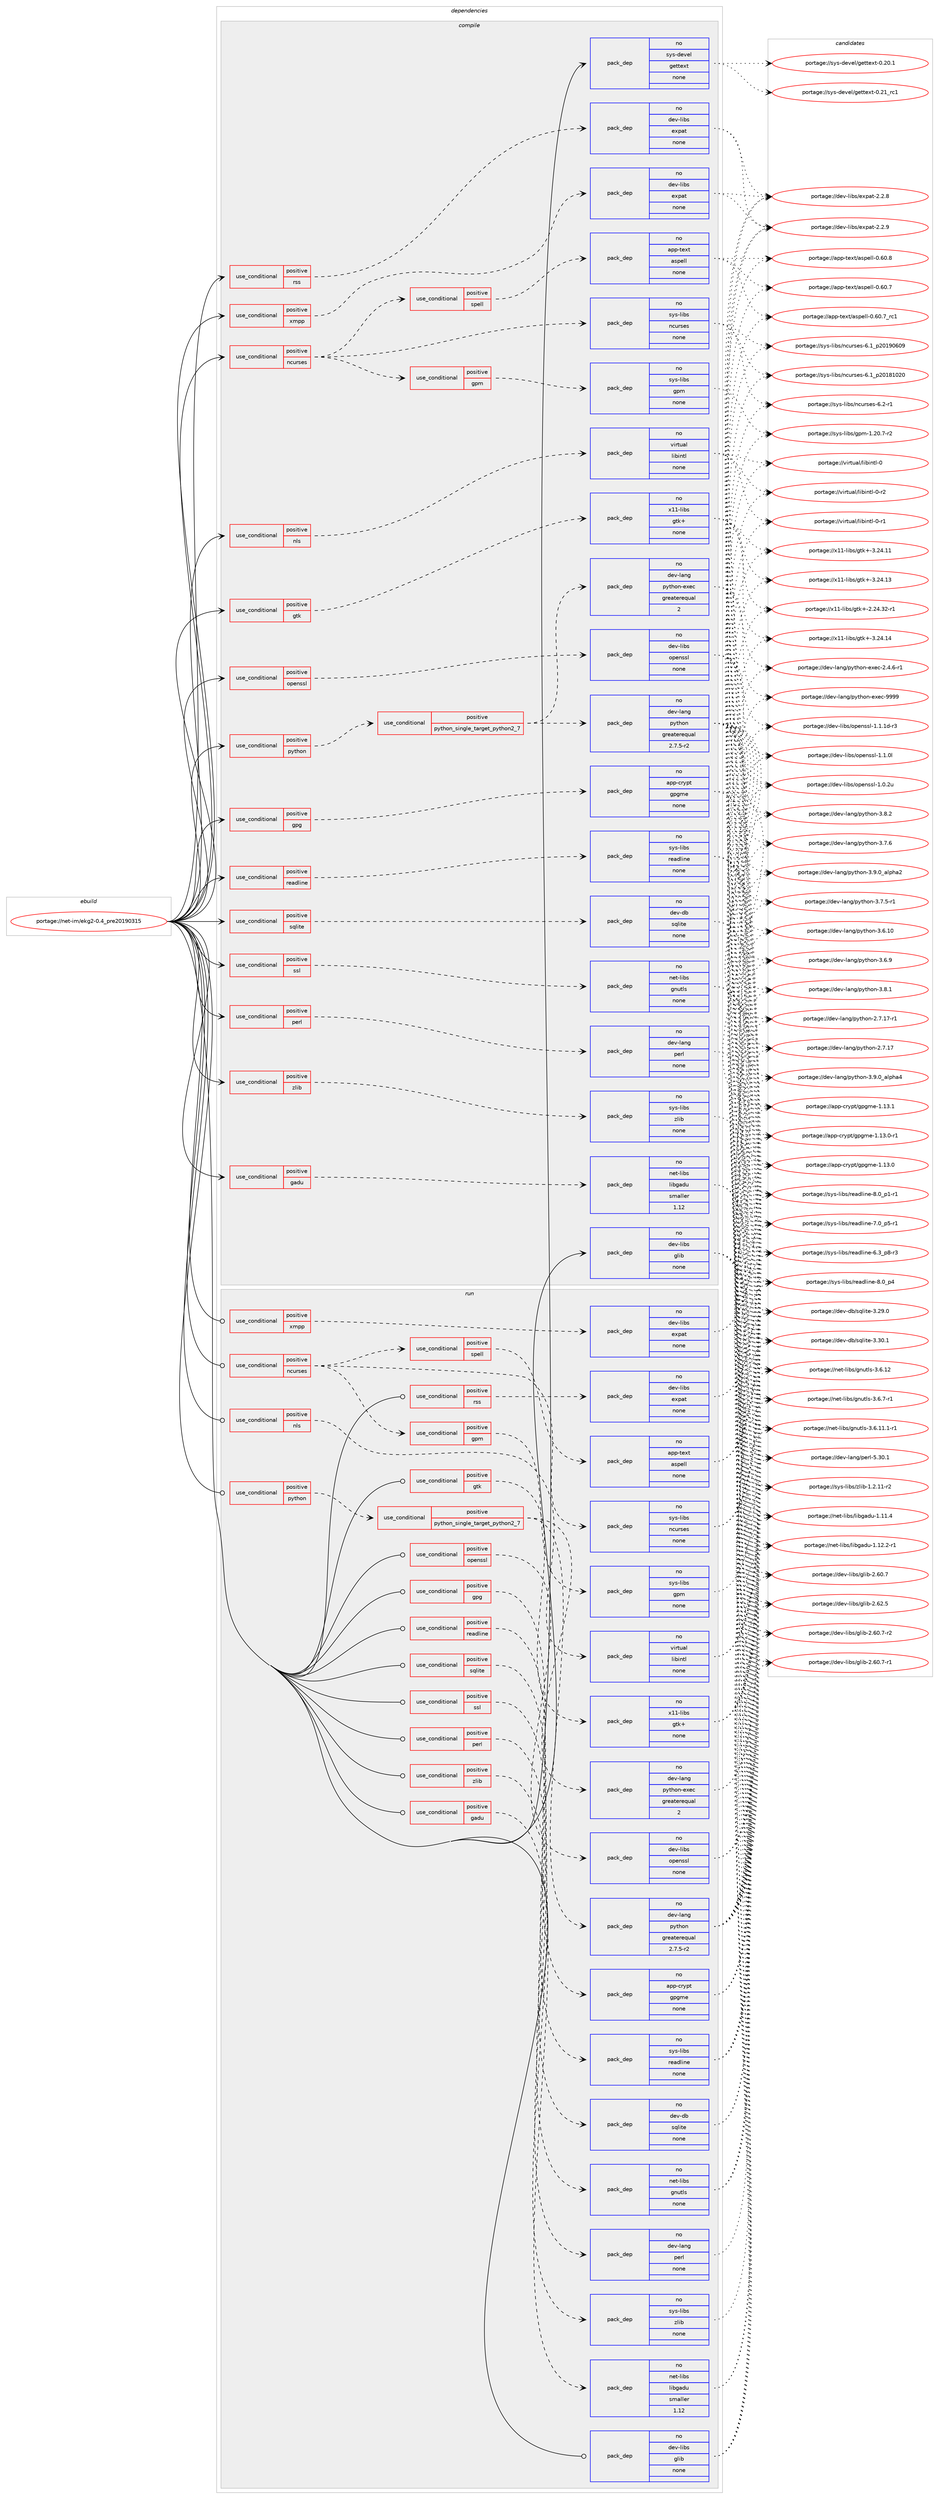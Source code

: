 digraph prolog {

# *************
# Graph options
# *************

newrank=true;
concentrate=true;
compound=true;
graph [rankdir=LR,fontname=Helvetica,fontsize=10,ranksep=1.5];#, ranksep=2.5, nodesep=0.2];
edge  [arrowhead=vee];
node  [fontname=Helvetica,fontsize=10];

# **********
# The ebuild
# **********

subgraph cluster_leftcol {
color=gray;
rank=same;
label=<<i>ebuild</i>>;
id [label="portage://net-im/ekg2-0.4_pre20190315", color=red, width=4, href="../net-im/ekg2-0.4_pre20190315.svg"];
}

# ****************
# The dependencies
# ****************

subgraph cluster_midcol {
color=gray;
label=<<i>dependencies</i>>;
subgraph cluster_compile {
fillcolor="#eeeeee";
style=filled;
label=<<i>compile</i>>;
subgraph cond18267 {
dependency85177 [label=<<TABLE BORDER="0" CELLBORDER="1" CELLSPACING="0" CELLPADDING="4"><TR><TD ROWSPAN="3" CELLPADDING="10">use_conditional</TD></TR><TR><TD>positive</TD></TR><TR><TD>gadu</TD></TR></TABLE>>, shape=none, color=red];
subgraph pack65307 {
dependency85178 [label=<<TABLE BORDER="0" CELLBORDER="1" CELLSPACING="0" CELLPADDING="4" WIDTH="220"><TR><TD ROWSPAN="6" CELLPADDING="30">pack_dep</TD></TR><TR><TD WIDTH="110">no</TD></TR><TR><TD>net-libs</TD></TR><TR><TD>libgadu</TD></TR><TR><TD>smaller</TD></TR><TR><TD>1.12</TD></TR></TABLE>>, shape=none, color=blue];
}
dependency85177:e -> dependency85178:w [weight=20,style="dashed",arrowhead="vee"];
}
id:e -> dependency85177:w [weight=20,style="solid",arrowhead="vee"];
subgraph cond18268 {
dependency85179 [label=<<TABLE BORDER="0" CELLBORDER="1" CELLSPACING="0" CELLPADDING="4"><TR><TD ROWSPAN="3" CELLPADDING="10">use_conditional</TD></TR><TR><TD>positive</TD></TR><TR><TD>gpg</TD></TR></TABLE>>, shape=none, color=red];
subgraph pack65308 {
dependency85180 [label=<<TABLE BORDER="0" CELLBORDER="1" CELLSPACING="0" CELLPADDING="4" WIDTH="220"><TR><TD ROWSPAN="6" CELLPADDING="30">pack_dep</TD></TR><TR><TD WIDTH="110">no</TD></TR><TR><TD>app-crypt</TD></TR><TR><TD>gpgme</TD></TR><TR><TD>none</TD></TR><TR><TD></TD></TR></TABLE>>, shape=none, color=blue];
}
dependency85179:e -> dependency85180:w [weight=20,style="dashed",arrowhead="vee"];
}
id:e -> dependency85179:w [weight=20,style="solid",arrowhead="vee"];
subgraph cond18269 {
dependency85181 [label=<<TABLE BORDER="0" CELLBORDER="1" CELLSPACING="0" CELLPADDING="4"><TR><TD ROWSPAN="3" CELLPADDING="10">use_conditional</TD></TR><TR><TD>positive</TD></TR><TR><TD>gtk</TD></TR></TABLE>>, shape=none, color=red];
subgraph pack65309 {
dependency85182 [label=<<TABLE BORDER="0" CELLBORDER="1" CELLSPACING="0" CELLPADDING="4" WIDTH="220"><TR><TD ROWSPAN="6" CELLPADDING="30">pack_dep</TD></TR><TR><TD WIDTH="110">no</TD></TR><TR><TD>x11-libs</TD></TR><TR><TD>gtk+</TD></TR><TR><TD>none</TD></TR><TR><TD></TD></TR></TABLE>>, shape=none, color=blue];
}
dependency85181:e -> dependency85182:w [weight=20,style="dashed",arrowhead="vee"];
}
id:e -> dependency85181:w [weight=20,style="solid",arrowhead="vee"];
subgraph cond18270 {
dependency85183 [label=<<TABLE BORDER="0" CELLBORDER="1" CELLSPACING="0" CELLPADDING="4"><TR><TD ROWSPAN="3" CELLPADDING="10">use_conditional</TD></TR><TR><TD>positive</TD></TR><TR><TD>ncurses</TD></TR></TABLE>>, shape=none, color=red];
subgraph pack65310 {
dependency85184 [label=<<TABLE BORDER="0" CELLBORDER="1" CELLSPACING="0" CELLPADDING="4" WIDTH="220"><TR><TD ROWSPAN="6" CELLPADDING="30">pack_dep</TD></TR><TR><TD WIDTH="110">no</TD></TR><TR><TD>sys-libs</TD></TR><TR><TD>ncurses</TD></TR><TR><TD>none</TD></TR><TR><TD></TD></TR></TABLE>>, shape=none, color=blue];
}
dependency85183:e -> dependency85184:w [weight=20,style="dashed",arrowhead="vee"];
subgraph cond18271 {
dependency85185 [label=<<TABLE BORDER="0" CELLBORDER="1" CELLSPACING="0" CELLPADDING="4"><TR><TD ROWSPAN="3" CELLPADDING="10">use_conditional</TD></TR><TR><TD>positive</TD></TR><TR><TD>gpm</TD></TR></TABLE>>, shape=none, color=red];
subgraph pack65311 {
dependency85186 [label=<<TABLE BORDER="0" CELLBORDER="1" CELLSPACING="0" CELLPADDING="4" WIDTH="220"><TR><TD ROWSPAN="6" CELLPADDING="30">pack_dep</TD></TR><TR><TD WIDTH="110">no</TD></TR><TR><TD>sys-libs</TD></TR><TR><TD>gpm</TD></TR><TR><TD>none</TD></TR><TR><TD></TD></TR></TABLE>>, shape=none, color=blue];
}
dependency85185:e -> dependency85186:w [weight=20,style="dashed",arrowhead="vee"];
}
dependency85183:e -> dependency85185:w [weight=20,style="dashed",arrowhead="vee"];
subgraph cond18272 {
dependency85187 [label=<<TABLE BORDER="0" CELLBORDER="1" CELLSPACING="0" CELLPADDING="4"><TR><TD ROWSPAN="3" CELLPADDING="10">use_conditional</TD></TR><TR><TD>positive</TD></TR><TR><TD>spell</TD></TR></TABLE>>, shape=none, color=red];
subgraph pack65312 {
dependency85188 [label=<<TABLE BORDER="0" CELLBORDER="1" CELLSPACING="0" CELLPADDING="4" WIDTH="220"><TR><TD ROWSPAN="6" CELLPADDING="30">pack_dep</TD></TR><TR><TD WIDTH="110">no</TD></TR><TR><TD>app-text</TD></TR><TR><TD>aspell</TD></TR><TR><TD>none</TD></TR><TR><TD></TD></TR></TABLE>>, shape=none, color=blue];
}
dependency85187:e -> dependency85188:w [weight=20,style="dashed",arrowhead="vee"];
}
dependency85183:e -> dependency85187:w [weight=20,style="dashed",arrowhead="vee"];
}
id:e -> dependency85183:w [weight=20,style="solid",arrowhead="vee"];
subgraph cond18273 {
dependency85189 [label=<<TABLE BORDER="0" CELLBORDER="1" CELLSPACING="0" CELLPADDING="4"><TR><TD ROWSPAN="3" CELLPADDING="10">use_conditional</TD></TR><TR><TD>positive</TD></TR><TR><TD>nls</TD></TR></TABLE>>, shape=none, color=red];
subgraph pack65313 {
dependency85190 [label=<<TABLE BORDER="0" CELLBORDER="1" CELLSPACING="0" CELLPADDING="4" WIDTH="220"><TR><TD ROWSPAN="6" CELLPADDING="30">pack_dep</TD></TR><TR><TD WIDTH="110">no</TD></TR><TR><TD>virtual</TD></TR><TR><TD>libintl</TD></TR><TR><TD>none</TD></TR><TR><TD></TD></TR></TABLE>>, shape=none, color=blue];
}
dependency85189:e -> dependency85190:w [weight=20,style="dashed",arrowhead="vee"];
}
id:e -> dependency85189:w [weight=20,style="solid",arrowhead="vee"];
subgraph cond18274 {
dependency85191 [label=<<TABLE BORDER="0" CELLBORDER="1" CELLSPACING="0" CELLPADDING="4"><TR><TD ROWSPAN="3" CELLPADDING="10">use_conditional</TD></TR><TR><TD>positive</TD></TR><TR><TD>openssl</TD></TR></TABLE>>, shape=none, color=red];
subgraph pack65314 {
dependency85192 [label=<<TABLE BORDER="0" CELLBORDER="1" CELLSPACING="0" CELLPADDING="4" WIDTH="220"><TR><TD ROWSPAN="6" CELLPADDING="30">pack_dep</TD></TR><TR><TD WIDTH="110">no</TD></TR><TR><TD>dev-libs</TD></TR><TR><TD>openssl</TD></TR><TR><TD>none</TD></TR><TR><TD></TD></TR></TABLE>>, shape=none, color=blue];
}
dependency85191:e -> dependency85192:w [weight=20,style="dashed",arrowhead="vee"];
}
id:e -> dependency85191:w [weight=20,style="solid",arrowhead="vee"];
subgraph cond18275 {
dependency85193 [label=<<TABLE BORDER="0" CELLBORDER="1" CELLSPACING="0" CELLPADDING="4"><TR><TD ROWSPAN="3" CELLPADDING="10">use_conditional</TD></TR><TR><TD>positive</TD></TR><TR><TD>perl</TD></TR></TABLE>>, shape=none, color=red];
subgraph pack65315 {
dependency85194 [label=<<TABLE BORDER="0" CELLBORDER="1" CELLSPACING="0" CELLPADDING="4" WIDTH="220"><TR><TD ROWSPAN="6" CELLPADDING="30">pack_dep</TD></TR><TR><TD WIDTH="110">no</TD></TR><TR><TD>dev-lang</TD></TR><TR><TD>perl</TD></TR><TR><TD>none</TD></TR><TR><TD></TD></TR></TABLE>>, shape=none, color=blue];
}
dependency85193:e -> dependency85194:w [weight=20,style="dashed",arrowhead="vee"];
}
id:e -> dependency85193:w [weight=20,style="solid",arrowhead="vee"];
subgraph cond18276 {
dependency85195 [label=<<TABLE BORDER="0" CELLBORDER="1" CELLSPACING="0" CELLPADDING="4"><TR><TD ROWSPAN="3" CELLPADDING="10">use_conditional</TD></TR><TR><TD>positive</TD></TR><TR><TD>python</TD></TR></TABLE>>, shape=none, color=red];
subgraph cond18277 {
dependency85196 [label=<<TABLE BORDER="0" CELLBORDER="1" CELLSPACING="0" CELLPADDING="4"><TR><TD ROWSPAN="3" CELLPADDING="10">use_conditional</TD></TR><TR><TD>positive</TD></TR><TR><TD>python_single_target_python2_7</TD></TR></TABLE>>, shape=none, color=red];
subgraph pack65316 {
dependency85197 [label=<<TABLE BORDER="0" CELLBORDER="1" CELLSPACING="0" CELLPADDING="4" WIDTH="220"><TR><TD ROWSPAN="6" CELLPADDING="30">pack_dep</TD></TR><TR><TD WIDTH="110">no</TD></TR><TR><TD>dev-lang</TD></TR><TR><TD>python</TD></TR><TR><TD>greaterequal</TD></TR><TR><TD>2.7.5-r2</TD></TR></TABLE>>, shape=none, color=blue];
}
dependency85196:e -> dependency85197:w [weight=20,style="dashed",arrowhead="vee"];
subgraph pack65317 {
dependency85198 [label=<<TABLE BORDER="0" CELLBORDER="1" CELLSPACING="0" CELLPADDING="4" WIDTH="220"><TR><TD ROWSPAN="6" CELLPADDING="30">pack_dep</TD></TR><TR><TD WIDTH="110">no</TD></TR><TR><TD>dev-lang</TD></TR><TR><TD>python-exec</TD></TR><TR><TD>greaterequal</TD></TR><TR><TD>2</TD></TR></TABLE>>, shape=none, color=blue];
}
dependency85196:e -> dependency85198:w [weight=20,style="dashed",arrowhead="vee"];
}
dependency85195:e -> dependency85196:w [weight=20,style="dashed",arrowhead="vee"];
}
id:e -> dependency85195:w [weight=20,style="solid",arrowhead="vee"];
subgraph cond18278 {
dependency85199 [label=<<TABLE BORDER="0" CELLBORDER="1" CELLSPACING="0" CELLPADDING="4"><TR><TD ROWSPAN="3" CELLPADDING="10">use_conditional</TD></TR><TR><TD>positive</TD></TR><TR><TD>readline</TD></TR></TABLE>>, shape=none, color=red];
subgraph pack65318 {
dependency85200 [label=<<TABLE BORDER="0" CELLBORDER="1" CELLSPACING="0" CELLPADDING="4" WIDTH="220"><TR><TD ROWSPAN="6" CELLPADDING="30">pack_dep</TD></TR><TR><TD WIDTH="110">no</TD></TR><TR><TD>sys-libs</TD></TR><TR><TD>readline</TD></TR><TR><TD>none</TD></TR><TR><TD></TD></TR></TABLE>>, shape=none, color=blue];
}
dependency85199:e -> dependency85200:w [weight=20,style="dashed",arrowhead="vee"];
}
id:e -> dependency85199:w [weight=20,style="solid",arrowhead="vee"];
subgraph cond18279 {
dependency85201 [label=<<TABLE BORDER="0" CELLBORDER="1" CELLSPACING="0" CELLPADDING="4"><TR><TD ROWSPAN="3" CELLPADDING="10">use_conditional</TD></TR><TR><TD>positive</TD></TR><TR><TD>rss</TD></TR></TABLE>>, shape=none, color=red];
subgraph pack65319 {
dependency85202 [label=<<TABLE BORDER="0" CELLBORDER="1" CELLSPACING="0" CELLPADDING="4" WIDTH="220"><TR><TD ROWSPAN="6" CELLPADDING="30">pack_dep</TD></TR><TR><TD WIDTH="110">no</TD></TR><TR><TD>dev-libs</TD></TR><TR><TD>expat</TD></TR><TR><TD>none</TD></TR><TR><TD></TD></TR></TABLE>>, shape=none, color=blue];
}
dependency85201:e -> dependency85202:w [weight=20,style="dashed",arrowhead="vee"];
}
id:e -> dependency85201:w [weight=20,style="solid",arrowhead="vee"];
subgraph cond18280 {
dependency85203 [label=<<TABLE BORDER="0" CELLBORDER="1" CELLSPACING="0" CELLPADDING="4"><TR><TD ROWSPAN="3" CELLPADDING="10">use_conditional</TD></TR><TR><TD>positive</TD></TR><TR><TD>sqlite</TD></TR></TABLE>>, shape=none, color=red];
subgraph pack65320 {
dependency85204 [label=<<TABLE BORDER="0" CELLBORDER="1" CELLSPACING="0" CELLPADDING="4" WIDTH="220"><TR><TD ROWSPAN="6" CELLPADDING="30">pack_dep</TD></TR><TR><TD WIDTH="110">no</TD></TR><TR><TD>dev-db</TD></TR><TR><TD>sqlite</TD></TR><TR><TD>none</TD></TR><TR><TD></TD></TR></TABLE>>, shape=none, color=blue];
}
dependency85203:e -> dependency85204:w [weight=20,style="dashed",arrowhead="vee"];
}
id:e -> dependency85203:w [weight=20,style="solid",arrowhead="vee"];
subgraph cond18281 {
dependency85205 [label=<<TABLE BORDER="0" CELLBORDER="1" CELLSPACING="0" CELLPADDING="4"><TR><TD ROWSPAN="3" CELLPADDING="10">use_conditional</TD></TR><TR><TD>positive</TD></TR><TR><TD>ssl</TD></TR></TABLE>>, shape=none, color=red];
subgraph pack65321 {
dependency85206 [label=<<TABLE BORDER="0" CELLBORDER="1" CELLSPACING="0" CELLPADDING="4" WIDTH="220"><TR><TD ROWSPAN="6" CELLPADDING="30">pack_dep</TD></TR><TR><TD WIDTH="110">no</TD></TR><TR><TD>net-libs</TD></TR><TR><TD>gnutls</TD></TR><TR><TD>none</TD></TR><TR><TD></TD></TR></TABLE>>, shape=none, color=blue];
}
dependency85205:e -> dependency85206:w [weight=20,style="dashed",arrowhead="vee"];
}
id:e -> dependency85205:w [weight=20,style="solid",arrowhead="vee"];
subgraph cond18282 {
dependency85207 [label=<<TABLE BORDER="0" CELLBORDER="1" CELLSPACING="0" CELLPADDING="4"><TR><TD ROWSPAN="3" CELLPADDING="10">use_conditional</TD></TR><TR><TD>positive</TD></TR><TR><TD>xmpp</TD></TR></TABLE>>, shape=none, color=red];
subgraph pack65322 {
dependency85208 [label=<<TABLE BORDER="0" CELLBORDER="1" CELLSPACING="0" CELLPADDING="4" WIDTH="220"><TR><TD ROWSPAN="6" CELLPADDING="30">pack_dep</TD></TR><TR><TD WIDTH="110">no</TD></TR><TR><TD>dev-libs</TD></TR><TR><TD>expat</TD></TR><TR><TD>none</TD></TR><TR><TD></TD></TR></TABLE>>, shape=none, color=blue];
}
dependency85207:e -> dependency85208:w [weight=20,style="dashed",arrowhead="vee"];
}
id:e -> dependency85207:w [weight=20,style="solid",arrowhead="vee"];
subgraph cond18283 {
dependency85209 [label=<<TABLE BORDER="0" CELLBORDER="1" CELLSPACING="0" CELLPADDING="4"><TR><TD ROWSPAN="3" CELLPADDING="10">use_conditional</TD></TR><TR><TD>positive</TD></TR><TR><TD>zlib</TD></TR></TABLE>>, shape=none, color=red];
subgraph pack65323 {
dependency85210 [label=<<TABLE BORDER="0" CELLBORDER="1" CELLSPACING="0" CELLPADDING="4" WIDTH="220"><TR><TD ROWSPAN="6" CELLPADDING="30">pack_dep</TD></TR><TR><TD WIDTH="110">no</TD></TR><TR><TD>sys-libs</TD></TR><TR><TD>zlib</TD></TR><TR><TD>none</TD></TR><TR><TD></TD></TR></TABLE>>, shape=none, color=blue];
}
dependency85209:e -> dependency85210:w [weight=20,style="dashed",arrowhead="vee"];
}
id:e -> dependency85209:w [weight=20,style="solid",arrowhead="vee"];
subgraph pack65324 {
dependency85211 [label=<<TABLE BORDER="0" CELLBORDER="1" CELLSPACING="0" CELLPADDING="4" WIDTH="220"><TR><TD ROWSPAN="6" CELLPADDING="30">pack_dep</TD></TR><TR><TD WIDTH="110">no</TD></TR><TR><TD>dev-libs</TD></TR><TR><TD>glib</TD></TR><TR><TD>none</TD></TR><TR><TD></TD></TR></TABLE>>, shape=none, color=blue];
}
id:e -> dependency85211:w [weight=20,style="solid",arrowhead="vee"];
subgraph pack65325 {
dependency85212 [label=<<TABLE BORDER="0" CELLBORDER="1" CELLSPACING="0" CELLPADDING="4" WIDTH="220"><TR><TD ROWSPAN="6" CELLPADDING="30">pack_dep</TD></TR><TR><TD WIDTH="110">no</TD></TR><TR><TD>sys-devel</TD></TR><TR><TD>gettext</TD></TR><TR><TD>none</TD></TR><TR><TD></TD></TR></TABLE>>, shape=none, color=blue];
}
id:e -> dependency85212:w [weight=20,style="solid",arrowhead="vee"];
}
subgraph cluster_compileandrun {
fillcolor="#eeeeee";
style=filled;
label=<<i>compile and run</i>>;
}
subgraph cluster_run {
fillcolor="#eeeeee";
style=filled;
label=<<i>run</i>>;
subgraph cond18284 {
dependency85213 [label=<<TABLE BORDER="0" CELLBORDER="1" CELLSPACING="0" CELLPADDING="4"><TR><TD ROWSPAN="3" CELLPADDING="10">use_conditional</TD></TR><TR><TD>positive</TD></TR><TR><TD>gadu</TD></TR></TABLE>>, shape=none, color=red];
subgraph pack65326 {
dependency85214 [label=<<TABLE BORDER="0" CELLBORDER="1" CELLSPACING="0" CELLPADDING="4" WIDTH="220"><TR><TD ROWSPAN="6" CELLPADDING="30">pack_dep</TD></TR><TR><TD WIDTH="110">no</TD></TR><TR><TD>net-libs</TD></TR><TR><TD>libgadu</TD></TR><TR><TD>smaller</TD></TR><TR><TD>1.12</TD></TR></TABLE>>, shape=none, color=blue];
}
dependency85213:e -> dependency85214:w [weight=20,style="dashed",arrowhead="vee"];
}
id:e -> dependency85213:w [weight=20,style="solid",arrowhead="odot"];
subgraph cond18285 {
dependency85215 [label=<<TABLE BORDER="0" CELLBORDER="1" CELLSPACING="0" CELLPADDING="4"><TR><TD ROWSPAN="3" CELLPADDING="10">use_conditional</TD></TR><TR><TD>positive</TD></TR><TR><TD>gpg</TD></TR></TABLE>>, shape=none, color=red];
subgraph pack65327 {
dependency85216 [label=<<TABLE BORDER="0" CELLBORDER="1" CELLSPACING="0" CELLPADDING="4" WIDTH="220"><TR><TD ROWSPAN="6" CELLPADDING="30">pack_dep</TD></TR><TR><TD WIDTH="110">no</TD></TR><TR><TD>app-crypt</TD></TR><TR><TD>gpgme</TD></TR><TR><TD>none</TD></TR><TR><TD></TD></TR></TABLE>>, shape=none, color=blue];
}
dependency85215:e -> dependency85216:w [weight=20,style="dashed",arrowhead="vee"];
}
id:e -> dependency85215:w [weight=20,style="solid",arrowhead="odot"];
subgraph cond18286 {
dependency85217 [label=<<TABLE BORDER="0" CELLBORDER="1" CELLSPACING="0" CELLPADDING="4"><TR><TD ROWSPAN="3" CELLPADDING="10">use_conditional</TD></TR><TR><TD>positive</TD></TR><TR><TD>gtk</TD></TR></TABLE>>, shape=none, color=red];
subgraph pack65328 {
dependency85218 [label=<<TABLE BORDER="0" CELLBORDER="1" CELLSPACING="0" CELLPADDING="4" WIDTH="220"><TR><TD ROWSPAN="6" CELLPADDING="30">pack_dep</TD></TR><TR><TD WIDTH="110">no</TD></TR><TR><TD>x11-libs</TD></TR><TR><TD>gtk+</TD></TR><TR><TD>none</TD></TR><TR><TD></TD></TR></TABLE>>, shape=none, color=blue];
}
dependency85217:e -> dependency85218:w [weight=20,style="dashed",arrowhead="vee"];
}
id:e -> dependency85217:w [weight=20,style="solid",arrowhead="odot"];
subgraph cond18287 {
dependency85219 [label=<<TABLE BORDER="0" CELLBORDER="1" CELLSPACING="0" CELLPADDING="4"><TR><TD ROWSPAN="3" CELLPADDING="10">use_conditional</TD></TR><TR><TD>positive</TD></TR><TR><TD>ncurses</TD></TR></TABLE>>, shape=none, color=red];
subgraph pack65329 {
dependency85220 [label=<<TABLE BORDER="0" CELLBORDER="1" CELLSPACING="0" CELLPADDING="4" WIDTH="220"><TR><TD ROWSPAN="6" CELLPADDING="30">pack_dep</TD></TR><TR><TD WIDTH="110">no</TD></TR><TR><TD>sys-libs</TD></TR><TR><TD>ncurses</TD></TR><TR><TD>none</TD></TR><TR><TD></TD></TR></TABLE>>, shape=none, color=blue];
}
dependency85219:e -> dependency85220:w [weight=20,style="dashed",arrowhead="vee"];
subgraph cond18288 {
dependency85221 [label=<<TABLE BORDER="0" CELLBORDER="1" CELLSPACING="0" CELLPADDING="4"><TR><TD ROWSPAN="3" CELLPADDING="10">use_conditional</TD></TR><TR><TD>positive</TD></TR><TR><TD>gpm</TD></TR></TABLE>>, shape=none, color=red];
subgraph pack65330 {
dependency85222 [label=<<TABLE BORDER="0" CELLBORDER="1" CELLSPACING="0" CELLPADDING="4" WIDTH="220"><TR><TD ROWSPAN="6" CELLPADDING="30">pack_dep</TD></TR><TR><TD WIDTH="110">no</TD></TR><TR><TD>sys-libs</TD></TR><TR><TD>gpm</TD></TR><TR><TD>none</TD></TR><TR><TD></TD></TR></TABLE>>, shape=none, color=blue];
}
dependency85221:e -> dependency85222:w [weight=20,style="dashed",arrowhead="vee"];
}
dependency85219:e -> dependency85221:w [weight=20,style="dashed",arrowhead="vee"];
subgraph cond18289 {
dependency85223 [label=<<TABLE BORDER="0" CELLBORDER="1" CELLSPACING="0" CELLPADDING="4"><TR><TD ROWSPAN="3" CELLPADDING="10">use_conditional</TD></TR><TR><TD>positive</TD></TR><TR><TD>spell</TD></TR></TABLE>>, shape=none, color=red];
subgraph pack65331 {
dependency85224 [label=<<TABLE BORDER="0" CELLBORDER="1" CELLSPACING="0" CELLPADDING="4" WIDTH="220"><TR><TD ROWSPAN="6" CELLPADDING="30">pack_dep</TD></TR><TR><TD WIDTH="110">no</TD></TR><TR><TD>app-text</TD></TR><TR><TD>aspell</TD></TR><TR><TD>none</TD></TR><TR><TD></TD></TR></TABLE>>, shape=none, color=blue];
}
dependency85223:e -> dependency85224:w [weight=20,style="dashed",arrowhead="vee"];
}
dependency85219:e -> dependency85223:w [weight=20,style="dashed",arrowhead="vee"];
}
id:e -> dependency85219:w [weight=20,style="solid",arrowhead="odot"];
subgraph cond18290 {
dependency85225 [label=<<TABLE BORDER="0" CELLBORDER="1" CELLSPACING="0" CELLPADDING="4"><TR><TD ROWSPAN="3" CELLPADDING="10">use_conditional</TD></TR><TR><TD>positive</TD></TR><TR><TD>nls</TD></TR></TABLE>>, shape=none, color=red];
subgraph pack65332 {
dependency85226 [label=<<TABLE BORDER="0" CELLBORDER="1" CELLSPACING="0" CELLPADDING="4" WIDTH="220"><TR><TD ROWSPAN="6" CELLPADDING="30">pack_dep</TD></TR><TR><TD WIDTH="110">no</TD></TR><TR><TD>virtual</TD></TR><TR><TD>libintl</TD></TR><TR><TD>none</TD></TR><TR><TD></TD></TR></TABLE>>, shape=none, color=blue];
}
dependency85225:e -> dependency85226:w [weight=20,style="dashed",arrowhead="vee"];
}
id:e -> dependency85225:w [weight=20,style="solid",arrowhead="odot"];
subgraph cond18291 {
dependency85227 [label=<<TABLE BORDER="0" CELLBORDER="1" CELLSPACING="0" CELLPADDING="4"><TR><TD ROWSPAN="3" CELLPADDING="10">use_conditional</TD></TR><TR><TD>positive</TD></TR><TR><TD>openssl</TD></TR></TABLE>>, shape=none, color=red];
subgraph pack65333 {
dependency85228 [label=<<TABLE BORDER="0" CELLBORDER="1" CELLSPACING="0" CELLPADDING="4" WIDTH="220"><TR><TD ROWSPAN="6" CELLPADDING="30">pack_dep</TD></TR><TR><TD WIDTH="110">no</TD></TR><TR><TD>dev-libs</TD></TR><TR><TD>openssl</TD></TR><TR><TD>none</TD></TR><TR><TD></TD></TR></TABLE>>, shape=none, color=blue];
}
dependency85227:e -> dependency85228:w [weight=20,style="dashed",arrowhead="vee"];
}
id:e -> dependency85227:w [weight=20,style="solid",arrowhead="odot"];
subgraph cond18292 {
dependency85229 [label=<<TABLE BORDER="0" CELLBORDER="1" CELLSPACING="0" CELLPADDING="4"><TR><TD ROWSPAN="3" CELLPADDING="10">use_conditional</TD></TR><TR><TD>positive</TD></TR><TR><TD>perl</TD></TR></TABLE>>, shape=none, color=red];
subgraph pack65334 {
dependency85230 [label=<<TABLE BORDER="0" CELLBORDER="1" CELLSPACING="0" CELLPADDING="4" WIDTH="220"><TR><TD ROWSPAN="6" CELLPADDING="30">pack_dep</TD></TR><TR><TD WIDTH="110">no</TD></TR><TR><TD>dev-lang</TD></TR><TR><TD>perl</TD></TR><TR><TD>none</TD></TR><TR><TD></TD></TR></TABLE>>, shape=none, color=blue];
}
dependency85229:e -> dependency85230:w [weight=20,style="dashed",arrowhead="vee"];
}
id:e -> dependency85229:w [weight=20,style="solid",arrowhead="odot"];
subgraph cond18293 {
dependency85231 [label=<<TABLE BORDER="0" CELLBORDER="1" CELLSPACING="0" CELLPADDING="4"><TR><TD ROWSPAN="3" CELLPADDING="10">use_conditional</TD></TR><TR><TD>positive</TD></TR><TR><TD>python</TD></TR></TABLE>>, shape=none, color=red];
subgraph cond18294 {
dependency85232 [label=<<TABLE BORDER="0" CELLBORDER="1" CELLSPACING="0" CELLPADDING="4"><TR><TD ROWSPAN="3" CELLPADDING="10">use_conditional</TD></TR><TR><TD>positive</TD></TR><TR><TD>python_single_target_python2_7</TD></TR></TABLE>>, shape=none, color=red];
subgraph pack65335 {
dependency85233 [label=<<TABLE BORDER="0" CELLBORDER="1" CELLSPACING="0" CELLPADDING="4" WIDTH="220"><TR><TD ROWSPAN="6" CELLPADDING="30">pack_dep</TD></TR><TR><TD WIDTH="110">no</TD></TR><TR><TD>dev-lang</TD></TR><TR><TD>python</TD></TR><TR><TD>greaterequal</TD></TR><TR><TD>2.7.5-r2</TD></TR></TABLE>>, shape=none, color=blue];
}
dependency85232:e -> dependency85233:w [weight=20,style="dashed",arrowhead="vee"];
subgraph pack65336 {
dependency85234 [label=<<TABLE BORDER="0" CELLBORDER="1" CELLSPACING="0" CELLPADDING="4" WIDTH="220"><TR><TD ROWSPAN="6" CELLPADDING="30">pack_dep</TD></TR><TR><TD WIDTH="110">no</TD></TR><TR><TD>dev-lang</TD></TR><TR><TD>python-exec</TD></TR><TR><TD>greaterequal</TD></TR><TR><TD>2</TD></TR></TABLE>>, shape=none, color=blue];
}
dependency85232:e -> dependency85234:w [weight=20,style="dashed",arrowhead="vee"];
}
dependency85231:e -> dependency85232:w [weight=20,style="dashed",arrowhead="vee"];
}
id:e -> dependency85231:w [weight=20,style="solid",arrowhead="odot"];
subgraph cond18295 {
dependency85235 [label=<<TABLE BORDER="0" CELLBORDER="1" CELLSPACING="0" CELLPADDING="4"><TR><TD ROWSPAN="3" CELLPADDING="10">use_conditional</TD></TR><TR><TD>positive</TD></TR><TR><TD>readline</TD></TR></TABLE>>, shape=none, color=red];
subgraph pack65337 {
dependency85236 [label=<<TABLE BORDER="0" CELLBORDER="1" CELLSPACING="0" CELLPADDING="4" WIDTH="220"><TR><TD ROWSPAN="6" CELLPADDING="30">pack_dep</TD></TR><TR><TD WIDTH="110">no</TD></TR><TR><TD>sys-libs</TD></TR><TR><TD>readline</TD></TR><TR><TD>none</TD></TR><TR><TD></TD></TR></TABLE>>, shape=none, color=blue];
}
dependency85235:e -> dependency85236:w [weight=20,style="dashed",arrowhead="vee"];
}
id:e -> dependency85235:w [weight=20,style="solid",arrowhead="odot"];
subgraph cond18296 {
dependency85237 [label=<<TABLE BORDER="0" CELLBORDER="1" CELLSPACING="0" CELLPADDING="4"><TR><TD ROWSPAN="3" CELLPADDING="10">use_conditional</TD></TR><TR><TD>positive</TD></TR><TR><TD>rss</TD></TR></TABLE>>, shape=none, color=red];
subgraph pack65338 {
dependency85238 [label=<<TABLE BORDER="0" CELLBORDER="1" CELLSPACING="0" CELLPADDING="4" WIDTH="220"><TR><TD ROWSPAN="6" CELLPADDING="30">pack_dep</TD></TR><TR><TD WIDTH="110">no</TD></TR><TR><TD>dev-libs</TD></TR><TR><TD>expat</TD></TR><TR><TD>none</TD></TR><TR><TD></TD></TR></TABLE>>, shape=none, color=blue];
}
dependency85237:e -> dependency85238:w [weight=20,style="dashed",arrowhead="vee"];
}
id:e -> dependency85237:w [weight=20,style="solid",arrowhead="odot"];
subgraph cond18297 {
dependency85239 [label=<<TABLE BORDER="0" CELLBORDER="1" CELLSPACING="0" CELLPADDING="4"><TR><TD ROWSPAN="3" CELLPADDING="10">use_conditional</TD></TR><TR><TD>positive</TD></TR><TR><TD>sqlite</TD></TR></TABLE>>, shape=none, color=red];
subgraph pack65339 {
dependency85240 [label=<<TABLE BORDER="0" CELLBORDER="1" CELLSPACING="0" CELLPADDING="4" WIDTH="220"><TR><TD ROWSPAN="6" CELLPADDING="30">pack_dep</TD></TR><TR><TD WIDTH="110">no</TD></TR><TR><TD>dev-db</TD></TR><TR><TD>sqlite</TD></TR><TR><TD>none</TD></TR><TR><TD></TD></TR></TABLE>>, shape=none, color=blue];
}
dependency85239:e -> dependency85240:w [weight=20,style="dashed",arrowhead="vee"];
}
id:e -> dependency85239:w [weight=20,style="solid",arrowhead="odot"];
subgraph cond18298 {
dependency85241 [label=<<TABLE BORDER="0" CELLBORDER="1" CELLSPACING="0" CELLPADDING="4"><TR><TD ROWSPAN="3" CELLPADDING="10">use_conditional</TD></TR><TR><TD>positive</TD></TR><TR><TD>ssl</TD></TR></TABLE>>, shape=none, color=red];
subgraph pack65340 {
dependency85242 [label=<<TABLE BORDER="0" CELLBORDER="1" CELLSPACING="0" CELLPADDING="4" WIDTH="220"><TR><TD ROWSPAN="6" CELLPADDING="30">pack_dep</TD></TR><TR><TD WIDTH="110">no</TD></TR><TR><TD>net-libs</TD></TR><TR><TD>gnutls</TD></TR><TR><TD>none</TD></TR><TR><TD></TD></TR></TABLE>>, shape=none, color=blue];
}
dependency85241:e -> dependency85242:w [weight=20,style="dashed",arrowhead="vee"];
}
id:e -> dependency85241:w [weight=20,style="solid",arrowhead="odot"];
subgraph cond18299 {
dependency85243 [label=<<TABLE BORDER="0" CELLBORDER="1" CELLSPACING="0" CELLPADDING="4"><TR><TD ROWSPAN="3" CELLPADDING="10">use_conditional</TD></TR><TR><TD>positive</TD></TR><TR><TD>xmpp</TD></TR></TABLE>>, shape=none, color=red];
subgraph pack65341 {
dependency85244 [label=<<TABLE BORDER="0" CELLBORDER="1" CELLSPACING="0" CELLPADDING="4" WIDTH="220"><TR><TD ROWSPAN="6" CELLPADDING="30">pack_dep</TD></TR><TR><TD WIDTH="110">no</TD></TR><TR><TD>dev-libs</TD></TR><TR><TD>expat</TD></TR><TR><TD>none</TD></TR><TR><TD></TD></TR></TABLE>>, shape=none, color=blue];
}
dependency85243:e -> dependency85244:w [weight=20,style="dashed",arrowhead="vee"];
}
id:e -> dependency85243:w [weight=20,style="solid",arrowhead="odot"];
subgraph cond18300 {
dependency85245 [label=<<TABLE BORDER="0" CELLBORDER="1" CELLSPACING="0" CELLPADDING="4"><TR><TD ROWSPAN="3" CELLPADDING="10">use_conditional</TD></TR><TR><TD>positive</TD></TR><TR><TD>zlib</TD></TR></TABLE>>, shape=none, color=red];
subgraph pack65342 {
dependency85246 [label=<<TABLE BORDER="0" CELLBORDER="1" CELLSPACING="0" CELLPADDING="4" WIDTH="220"><TR><TD ROWSPAN="6" CELLPADDING="30">pack_dep</TD></TR><TR><TD WIDTH="110">no</TD></TR><TR><TD>sys-libs</TD></TR><TR><TD>zlib</TD></TR><TR><TD>none</TD></TR><TR><TD></TD></TR></TABLE>>, shape=none, color=blue];
}
dependency85245:e -> dependency85246:w [weight=20,style="dashed",arrowhead="vee"];
}
id:e -> dependency85245:w [weight=20,style="solid",arrowhead="odot"];
subgraph pack65343 {
dependency85247 [label=<<TABLE BORDER="0" CELLBORDER="1" CELLSPACING="0" CELLPADDING="4" WIDTH="220"><TR><TD ROWSPAN="6" CELLPADDING="30">pack_dep</TD></TR><TR><TD WIDTH="110">no</TD></TR><TR><TD>dev-libs</TD></TR><TR><TD>glib</TD></TR><TR><TD>none</TD></TR><TR><TD></TD></TR></TABLE>>, shape=none, color=blue];
}
id:e -> dependency85247:w [weight=20,style="solid",arrowhead="odot"];
}
}

# **************
# The candidates
# **************

subgraph cluster_choices {
rank=same;
color=gray;
label=<<i>candidates</i>>;

subgraph choice65307 {
color=black;
nodesep=1;
choice1101011164510810598115471081059810397100117454946495046504511449 [label="portage://net-libs/libgadu-1.12.2-r1", color=red, width=4,href="../net-libs/libgadu-1.12.2-r1.svg"];
choice110101116451081059811547108105981039710011745494649494652 [label="portage://net-libs/libgadu-1.11.4", color=red, width=4,href="../net-libs/libgadu-1.11.4.svg"];
dependency85178:e -> choice1101011164510810598115471081059810397100117454946495046504511449:w [style=dotted,weight="100"];
dependency85178:e -> choice110101116451081059811547108105981039710011745494649494652:w [style=dotted,weight="100"];
}
subgraph choice65308 {
color=black;
nodesep=1;
choice9711211245991141211121164710311210310910145494649514649 [label="portage://app-crypt/gpgme-1.13.1", color=red, width=4,href="../app-crypt/gpgme-1.13.1.svg"];
choice97112112459911412111211647103112103109101454946495146484511449 [label="portage://app-crypt/gpgme-1.13.0-r1", color=red, width=4,href="../app-crypt/gpgme-1.13.0-r1.svg"];
choice9711211245991141211121164710311210310910145494649514648 [label="portage://app-crypt/gpgme-1.13.0", color=red, width=4,href="../app-crypt/gpgme-1.13.0.svg"];
dependency85180:e -> choice9711211245991141211121164710311210310910145494649514649:w [style=dotted,weight="100"];
dependency85180:e -> choice97112112459911412111211647103112103109101454946495146484511449:w [style=dotted,weight="100"];
dependency85180:e -> choice9711211245991141211121164710311210310910145494649514648:w [style=dotted,weight="100"];
}
subgraph choice65309 {
color=black;
nodesep=1;
choice1204949451081059811547103116107434551465052464952 [label="portage://x11-libs/gtk+-3.24.14", color=red, width=4,href="../x11-libs/gtk+-3.24.14.svg"];
choice1204949451081059811547103116107434551465052464951 [label="portage://x11-libs/gtk+-3.24.13", color=red, width=4,href="../x11-libs/gtk+-3.24.13.svg"];
choice1204949451081059811547103116107434551465052464949 [label="portage://x11-libs/gtk+-3.24.11", color=red, width=4,href="../x11-libs/gtk+-3.24.11.svg"];
choice12049494510810598115471031161074345504650524651504511449 [label="portage://x11-libs/gtk+-2.24.32-r1", color=red, width=4,href="../x11-libs/gtk+-2.24.32-r1.svg"];
dependency85182:e -> choice1204949451081059811547103116107434551465052464952:w [style=dotted,weight="100"];
dependency85182:e -> choice1204949451081059811547103116107434551465052464951:w [style=dotted,weight="100"];
dependency85182:e -> choice1204949451081059811547103116107434551465052464949:w [style=dotted,weight="100"];
dependency85182:e -> choice12049494510810598115471031161074345504650524651504511449:w [style=dotted,weight="100"];
}
subgraph choice65310 {
color=black;
nodesep=1;
choice11512111545108105981154711099117114115101115455446504511449 [label="portage://sys-libs/ncurses-6.2-r1", color=red, width=4,href="../sys-libs/ncurses-6.2-r1.svg"];
choice1151211154510810598115471109911711411510111545544649951125048495748544857 [label="portage://sys-libs/ncurses-6.1_p20190609", color=red, width=4,href="../sys-libs/ncurses-6.1_p20190609.svg"];
choice1151211154510810598115471109911711411510111545544649951125048495649485048 [label="portage://sys-libs/ncurses-6.1_p20181020", color=red, width=4,href="../sys-libs/ncurses-6.1_p20181020.svg"];
dependency85184:e -> choice11512111545108105981154711099117114115101115455446504511449:w [style=dotted,weight="100"];
dependency85184:e -> choice1151211154510810598115471109911711411510111545544649951125048495748544857:w [style=dotted,weight="100"];
dependency85184:e -> choice1151211154510810598115471109911711411510111545544649951125048495649485048:w [style=dotted,weight="100"];
}
subgraph choice65311 {
color=black;
nodesep=1;
choice115121115451081059811547103112109454946504846554511450 [label="portage://sys-libs/gpm-1.20.7-r2", color=red, width=4,href="../sys-libs/gpm-1.20.7-r2.svg"];
dependency85186:e -> choice115121115451081059811547103112109454946504846554511450:w [style=dotted,weight="100"];
}
subgraph choice65312 {
color=black;
nodesep=1;
choice9711211245116101120116479711511210110810845484654484656 [label="portage://app-text/aspell-0.60.8", color=red, width=4,href="../app-text/aspell-0.60.8.svg"];
choice9711211245116101120116479711511210110810845484654484655951149949 [label="portage://app-text/aspell-0.60.7_rc1", color=red, width=4,href="../app-text/aspell-0.60.7_rc1.svg"];
choice9711211245116101120116479711511210110810845484654484655 [label="portage://app-text/aspell-0.60.7", color=red, width=4,href="../app-text/aspell-0.60.7.svg"];
dependency85188:e -> choice9711211245116101120116479711511210110810845484654484656:w [style=dotted,weight="100"];
dependency85188:e -> choice9711211245116101120116479711511210110810845484654484655951149949:w [style=dotted,weight="100"];
dependency85188:e -> choice9711211245116101120116479711511210110810845484654484655:w [style=dotted,weight="100"];
}
subgraph choice65313 {
color=black;
nodesep=1;
choice11810511411611797108471081059810511011610845484511450 [label="portage://virtual/libintl-0-r2", color=red, width=4,href="../virtual/libintl-0-r2.svg"];
choice11810511411611797108471081059810511011610845484511449 [label="portage://virtual/libintl-0-r1", color=red, width=4,href="../virtual/libintl-0-r1.svg"];
choice1181051141161179710847108105981051101161084548 [label="portage://virtual/libintl-0", color=red, width=4,href="../virtual/libintl-0.svg"];
dependency85190:e -> choice11810511411611797108471081059810511011610845484511450:w [style=dotted,weight="100"];
dependency85190:e -> choice11810511411611797108471081059810511011610845484511449:w [style=dotted,weight="100"];
dependency85190:e -> choice1181051141161179710847108105981051101161084548:w [style=dotted,weight="100"];
}
subgraph choice65314 {
color=black;
nodesep=1;
choice1001011184510810598115471111121011101151151084549464946491004511451 [label="portage://dev-libs/openssl-1.1.1d-r3", color=red, width=4,href="../dev-libs/openssl-1.1.1d-r3.svg"];
choice100101118451081059811547111112101110115115108454946494648108 [label="portage://dev-libs/openssl-1.1.0l", color=red, width=4,href="../dev-libs/openssl-1.1.0l.svg"];
choice100101118451081059811547111112101110115115108454946484650117 [label="portage://dev-libs/openssl-1.0.2u", color=red, width=4,href="../dev-libs/openssl-1.0.2u.svg"];
dependency85192:e -> choice1001011184510810598115471111121011101151151084549464946491004511451:w [style=dotted,weight="100"];
dependency85192:e -> choice100101118451081059811547111112101110115115108454946494648108:w [style=dotted,weight="100"];
dependency85192:e -> choice100101118451081059811547111112101110115115108454946484650117:w [style=dotted,weight="100"];
}
subgraph choice65315 {
color=black;
nodesep=1;
choice10010111845108971101034711210111410845534651484649 [label="portage://dev-lang/perl-5.30.1", color=red, width=4,href="../dev-lang/perl-5.30.1.svg"];
dependency85194:e -> choice10010111845108971101034711210111410845534651484649:w [style=dotted,weight="100"];
}
subgraph choice65316 {
color=black;
nodesep=1;
choice10010111845108971101034711212111610411111045514657464895971081121049752 [label="portage://dev-lang/python-3.9.0_alpha4", color=red, width=4,href="../dev-lang/python-3.9.0_alpha4.svg"];
choice10010111845108971101034711212111610411111045514657464895971081121049750 [label="portage://dev-lang/python-3.9.0_alpha2", color=red, width=4,href="../dev-lang/python-3.9.0_alpha2.svg"];
choice100101118451089711010347112121116104111110455146564650 [label="portage://dev-lang/python-3.8.2", color=red, width=4,href="../dev-lang/python-3.8.2.svg"];
choice100101118451089711010347112121116104111110455146564649 [label="portage://dev-lang/python-3.8.1", color=red, width=4,href="../dev-lang/python-3.8.1.svg"];
choice100101118451089711010347112121116104111110455146554654 [label="portage://dev-lang/python-3.7.6", color=red, width=4,href="../dev-lang/python-3.7.6.svg"];
choice1001011184510897110103471121211161041111104551465546534511449 [label="portage://dev-lang/python-3.7.5-r1", color=red, width=4,href="../dev-lang/python-3.7.5-r1.svg"];
choice100101118451089711010347112121116104111110455146544657 [label="portage://dev-lang/python-3.6.9", color=red, width=4,href="../dev-lang/python-3.6.9.svg"];
choice10010111845108971101034711212111610411111045514654464948 [label="portage://dev-lang/python-3.6.10", color=red, width=4,href="../dev-lang/python-3.6.10.svg"];
choice100101118451089711010347112121116104111110455046554649554511449 [label="portage://dev-lang/python-2.7.17-r1", color=red, width=4,href="../dev-lang/python-2.7.17-r1.svg"];
choice10010111845108971101034711212111610411111045504655464955 [label="portage://dev-lang/python-2.7.17", color=red, width=4,href="../dev-lang/python-2.7.17.svg"];
dependency85197:e -> choice10010111845108971101034711212111610411111045514657464895971081121049752:w [style=dotted,weight="100"];
dependency85197:e -> choice10010111845108971101034711212111610411111045514657464895971081121049750:w [style=dotted,weight="100"];
dependency85197:e -> choice100101118451089711010347112121116104111110455146564650:w [style=dotted,weight="100"];
dependency85197:e -> choice100101118451089711010347112121116104111110455146564649:w [style=dotted,weight="100"];
dependency85197:e -> choice100101118451089711010347112121116104111110455146554654:w [style=dotted,weight="100"];
dependency85197:e -> choice1001011184510897110103471121211161041111104551465546534511449:w [style=dotted,weight="100"];
dependency85197:e -> choice100101118451089711010347112121116104111110455146544657:w [style=dotted,weight="100"];
dependency85197:e -> choice10010111845108971101034711212111610411111045514654464948:w [style=dotted,weight="100"];
dependency85197:e -> choice100101118451089711010347112121116104111110455046554649554511449:w [style=dotted,weight="100"];
dependency85197:e -> choice10010111845108971101034711212111610411111045504655464955:w [style=dotted,weight="100"];
}
subgraph choice65317 {
color=black;
nodesep=1;
choice10010111845108971101034711212111610411111045101120101994557575757 [label="portage://dev-lang/python-exec-9999", color=red, width=4,href="../dev-lang/python-exec-9999.svg"];
choice10010111845108971101034711212111610411111045101120101994550465246544511449 [label="portage://dev-lang/python-exec-2.4.6-r1", color=red, width=4,href="../dev-lang/python-exec-2.4.6-r1.svg"];
dependency85198:e -> choice10010111845108971101034711212111610411111045101120101994557575757:w [style=dotted,weight="100"];
dependency85198:e -> choice10010111845108971101034711212111610411111045101120101994550465246544511449:w [style=dotted,weight="100"];
}
subgraph choice65318 {
color=black;
nodesep=1;
choice11512111545108105981154711410197100108105110101455646489511252 [label="portage://sys-libs/readline-8.0_p4", color=red, width=4,href="../sys-libs/readline-8.0_p4.svg"];
choice115121115451081059811547114101971001081051101014556464895112494511449 [label="portage://sys-libs/readline-8.0_p1-r1", color=red, width=4,href="../sys-libs/readline-8.0_p1-r1.svg"];
choice115121115451081059811547114101971001081051101014555464895112534511449 [label="portage://sys-libs/readline-7.0_p5-r1", color=red, width=4,href="../sys-libs/readline-7.0_p5-r1.svg"];
choice115121115451081059811547114101971001081051101014554465195112564511451 [label="portage://sys-libs/readline-6.3_p8-r3", color=red, width=4,href="../sys-libs/readline-6.3_p8-r3.svg"];
dependency85200:e -> choice11512111545108105981154711410197100108105110101455646489511252:w [style=dotted,weight="100"];
dependency85200:e -> choice115121115451081059811547114101971001081051101014556464895112494511449:w [style=dotted,weight="100"];
dependency85200:e -> choice115121115451081059811547114101971001081051101014555464895112534511449:w [style=dotted,weight="100"];
dependency85200:e -> choice115121115451081059811547114101971001081051101014554465195112564511451:w [style=dotted,weight="100"];
}
subgraph choice65319 {
color=black;
nodesep=1;
choice10010111845108105981154710112011297116455046504657 [label="portage://dev-libs/expat-2.2.9", color=red, width=4,href="../dev-libs/expat-2.2.9.svg"];
choice10010111845108105981154710112011297116455046504656 [label="portage://dev-libs/expat-2.2.8", color=red, width=4,href="../dev-libs/expat-2.2.8.svg"];
dependency85202:e -> choice10010111845108105981154710112011297116455046504657:w [style=dotted,weight="100"];
dependency85202:e -> choice10010111845108105981154710112011297116455046504656:w [style=dotted,weight="100"];
}
subgraph choice65320 {
color=black;
nodesep=1;
choice10010111845100984711511310810511610145514651484649 [label="portage://dev-db/sqlite-3.30.1", color=red, width=4,href="../dev-db/sqlite-3.30.1.svg"];
choice10010111845100984711511310810511610145514650574648 [label="portage://dev-db/sqlite-3.29.0", color=red, width=4,href="../dev-db/sqlite-3.29.0.svg"];
dependency85204:e -> choice10010111845100984711511310810511610145514651484649:w [style=dotted,weight="100"];
dependency85204:e -> choice10010111845100984711511310810511610145514650574648:w [style=dotted,weight="100"];
}
subgraph choice65321 {
color=black;
nodesep=1;
choice1101011164510810598115471031101171161081154551465446554511449 [label="portage://net-libs/gnutls-3.6.7-r1", color=red, width=4,href="../net-libs/gnutls-3.6.7-r1.svg"];
choice11010111645108105981154710311011711610811545514654464950 [label="portage://net-libs/gnutls-3.6.12", color=red, width=4,href="../net-libs/gnutls-3.6.12.svg"];
choice1101011164510810598115471031101171161081154551465446494946494511449 [label="portage://net-libs/gnutls-3.6.11.1-r1", color=red, width=4,href="../net-libs/gnutls-3.6.11.1-r1.svg"];
dependency85206:e -> choice1101011164510810598115471031101171161081154551465446554511449:w [style=dotted,weight="100"];
dependency85206:e -> choice11010111645108105981154710311011711610811545514654464950:w [style=dotted,weight="100"];
dependency85206:e -> choice1101011164510810598115471031101171161081154551465446494946494511449:w [style=dotted,weight="100"];
}
subgraph choice65322 {
color=black;
nodesep=1;
choice10010111845108105981154710112011297116455046504657 [label="portage://dev-libs/expat-2.2.9", color=red, width=4,href="../dev-libs/expat-2.2.9.svg"];
choice10010111845108105981154710112011297116455046504656 [label="portage://dev-libs/expat-2.2.8", color=red, width=4,href="../dev-libs/expat-2.2.8.svg"];
dependency85208:e -> choice10010111845108105981154710112011297116455046504657:w [style=dotted,weight="100"];
dependency85208:e -> choice10010111845108105981154710112011297116455046504656:w [style=dotted,weight="100"];
}
subgraph choice65323 {
color=black;
nodesep=1;
choice11512111545108105981154712210810598454946504649494511450 [label="portage://sys-libs/zlib-1.2.11-r2", color=red, width=4,href="../sys-libs/zlib-1.2.11-r2.svg"];
dependency85210:e -> choice11512111545108105981154712210810598454946504649494511450:w [style=dotted,weight="100"];
}
subgraph choice65324 {
color=black;
nodesep=1;
choice1001011184510810598115471031081059845504654504653 [label="portage://dev-libs/glib-2.62.5", color=red, width=4,href="../dev-libs/glib-2.62.5.svg"];
choice10010111845108105981154710310810598455046544846554511450 [label="portage://dev-libs/glib-2.60.7-r2", color=red, width=4,href="../dev-libs/glib-2.60.7-r2.svg"];
choice10010111845108105981154710310810598455046544846554511449 [label="portage://dev-libs/glib-2.60.7-r1", color=red, width=4,href="../dev-libs/glib-2.60.7-r1.svg"];
choice1001011184510810598115471031081059845504654484655 [label="portage://dev-libs/glib-2.60.7", color=red, width=4,href="../dev-libs/glib-2.60.7.svg"];
dependency85211:e -> choice1001011184510810598115471031081059845504654504653:w [style=dotted,weight="100"];
dependency85211:e -> choice10010111845108105981154710310810598455046544846554511450:w [style=dotted,weight="100"];
dependency85211:e -> choice10010111845108105981154710310810598455046544846554511449:w [style=dotted,weight="100"];
dependency85211:e -> choice1001011184510810598115471031081059845504654484655:w [style=dotted,weight="100"];
}
subgraph choice65325 {
color=black;
nodesep=1;
choice11512111545100101118101108471031011161161011201164548465049951149949 [label="portage://sys-devel/gettext-0.21_rc1", color=red, width=4,href="../sys-devel/gettext-0.21_rc1.svg"];
choice115121115451001011181011084710310111611610112011645484650484649 [label="portage://sys-devel/gettext-0.20.1", color=red, width=4,href="../sys-devel/gettext-0.20.1.svg"];
dependency85212:e -> choice11512111545100101118101108471031011161161011201164548465049951149949:w [style=dotted,weight="100"];
dependency85212:e -> choice115121115451001011181011084710310111611610112011645484650484649:w [style=dotted,weight="100"];
}
subgraph choice65326 {
color=black;
nodesep=1;
choice1101011164510810598115471081059810397100117454946495046504511449 [label="portage://net-libs/libgadu-1.12.2-r1", color=red, width=4,href="../net-libs/libgadu-1.12.2-r1.svg"];
choice110101116451081059811547108105981039710011745494649494652 [label="portage://net-libs/libgadu-1.11.4", color=red, width=4,href="../net-libs/libgadu-1.11.4.svg"];
dependency85214:e -> choice1101011164510810598115471081059810397100117454946495046504511449:w [style=dotted,weight="100"];
dependency85214:e -> choice110101116451081059811547108105981039710011745494649494652:w [style=dotted,weight="100"];
}
subgraph choice65327 {
color=black;
nodesep=1;
choice9711211245991141211121164710311210310910145494649514649 [label="portage://app-crypt/gpgme-1.13.1", color=red, width=4,href="../app-crypt/gpgme-1.13.1.svg"];
choice97112112459911412111211647103112103109101454946495146484511449 [label="portage://app-crypt/gpgme-1.13.0-r1", color=red, width=4,href="../app-crypt/gpgme-1.13.0-r1.svg"];
choice9711211245991141211121164710311210310910145494649514648 [label="portage://app-crypt/gpgme-1.13.0", color=red, width=4,href="../app-crypt/gpgme-1.13.0.svg"];
dependency85216:e -> choice9711211245991141211121164710311210310910145494649514649:w [style=dotted,weight="100"];
dependency85216:e -> choice97112112459911412111211647103112103109101454946495146484511449:w [style=dotted,weight="100"];
dependency85216:e -> choice9711211245991141211121164710311210310910145494649514648:w [style=dotted,weight="100"];
}
subgraph choice65328 {
color=black;
nodesep=1;
choice1204949451081059811547103116107434551465052464952 [label="portage://x11-libs/gtk+-3.24.14", color=red, width=4,href="../x11-libs/gtk+-3.24.14.svg"];
choice1204949451081059811547103116107434551465052464951 [label="portage://x11-libs/gtk+-3.24.13", color=red, width=4,href="../x11-libs/gtk+-3.24.13.svg"];
choice1204949451081059811547103116107434551465052464949 [label="portage://x11-libs/gtk+-3.24.11", color=red, width=4,href="../x11-libs/gtk+-3.24.11.svg"];
choice12049494510810598115471031161074345504650524651504511449 [label="portage://x11-libs/gtk+-2.24.32-r1", color=red, width=4,href="../x11-libs/gtk+-2.24.32-r1.svg"];
dependency85218:e -> choice1204949451081059811547103116107434551465052464952:w [style=dotted,weight="100"];
dependency85218:e -> choice1204949451081059811547103116107434551465052464951:w [style=dotted,weight="100"];
dependency85218:e -> choice1204949451081059811547103116107434551465052464949:w [style=dotted,weight="100"];
dependency85218:e -> choice12049494510810598115471031161074345504650524651504511449:w [style=dotted,weight="100"];
}
subgraph choice65329 {
color=black;
nodesep=1;
choice11512111545108105981154711099117114115101115455446504511449 [label="portage://sys-libs/ncurses-6.2-r1", color=red, width=4,href="../sys-libs/ncurses-6.2-r1.svg"];
choice1151211154510810598115471109911711411510111545544649951125048495748544857 [label="portage://sys-libs/ncurses-6.1_p20190609", color=red, width=4,href="../sys-libs/ncurses-6.1_p20190609.svg"];
choice1151211154510810598115471109911711411510111545544649951125048495649485048 [label="portage://sys-libs/ncurses-6.1_p20181020", color=red, width=4,href="../sys-libs/ncurses-6.1_p20181020.svg"];
dependency85220:e -> choice11512111545108105981154711099117114115101115455446504511449:w [style=dotted,weight="100"];
dependency85220:e -> choice1151211154510810598115471109911711411510111545544649951125048495748544857:w [style=dotted,weight="100"];
dependency85220:e -> choice1151211154510810598115471109911711411510111545544649951125048495649485048:w [style=dotted,weight="100"];
}
subgraph choice65330 {
color=black;
nodesep=1;
choice115121115451081059811547103112109454946504846554511450 [label="portage://sys-libs/gpm-1.20.7-r2", color=red, width=4,href="../sys-libs/gpm-1.20.7-r2.svg"];
dependency85222:e -> choice115121115451081059811547103112109454946504846554511450:w [style=dotted,weight="100"];
}
subgraph choice65331 {
color=black;
nodesep=1;
choice9711211245116101120116479711511210110810845484654484656 [label="portage://app-text/aspell-0.60.8", color=red, width=4,href="../app-text/aspell-0.60.8.svg"];
choice9711211245116101120116479711511210110810845484654484655951149949 [label="portage://app-text/aspell-0.60.7_rc1", color=red, width=4,href="../app-text/aspell-0.60.7_rc1.svg"];
choice9711211245116101120116479711511210110810845484654484655 [label="portage://app-text/aspell-0.60.7", color=red, width=4,href="../app-text/aspell-0.60.7.svg"];
dependency85224:e -> choice9711211245116101120116479711511210110810845484654484656:w [style=dotted,weight="100"];
dependency85224:e -> choice9711211245116101120116479711511210110810845484654484655951149949:w [style=dotted,weight="100"];
dependency85224:e -> choice9711211245116101120116479711511210110810845484654484655:w [style=dotted,weight="100"];
}
subgraph choice65332 {
color=black;
nodesep=1;
choice11810511411611797108471081059810511011610845484511450 [label="portage://virtual/libintl-0-r2", color=red, width=4,href="../virtual/libintl-0-r2.svg"];
choice11810511411611797108471081059810511011610845484511449 [label="portage://virtual/libintl-0-r1", color=red, width=4,href="../virtual/libintl-0-r1.svg"];
choice1181051141161179710847108105981051101161084548 [label="portage://virtual/libintl-0", color=red, width=4,href="../virtual/libintl-0.svg"];
dependency85226:e -> choice11810511411611797108471081059810511011610845484511450:w [style=dotted,weight="100"];
dependency85226:e -> choice11810511411611797108471081059810511011610845484511449:w [style=dotted,weight="100"];
dependency85226:e -> choice1181051141161179710847108105981051101161084548:w [style=dotted,weight="100"];
}
subgraph choice65333 {
color=black;
nodesep=1;
choice1001011184510810598115471111121011101151151084549464946491004511451 [label="portage://dev-libs/openssl-1.1.1d-r3", color=red, width=4,href="../dev-libs/openssl-1.1.1d-r3.svg"];
choice100101118451081059811547111112101110115115108454946494648108 [label="portage://dev-libs/openssl-1.1.0l", color=red, width=4,href="../dev-libs/openssl-1.1.0l.svg"];
choice100101118451081059811547111112101110115115108454946484650117 [label="portage://dev-libs/openssl-1.0.2u", color=red, width=4,href="../dev-libs/openssl-1.0.2u.svg"];
dependency85228:e -> choice1001011184510810598115471111121011101151151084549464946491004511451:w [style=dotted,weight="100"];
dependency85228:e -> choice100101118451081059811547111112101110115115108454946494648108:w [style=dotted,weight="100"];
dependency85228:e -> choice100101118451081059811547111112101110115115108454946484650117:w [style=dotted,weight="100"];
}
subgraph choice65334 {
color=black;
nodesep=1;
choice10010111845108971101034711210111410845534651484649 [label="portage://dev-lang/perl-5.30.1", color=red, width=4,href="../dev-lang/perl-5.30.1.svg"];
dependency85230:e -> choice10010111845108971101034711210111410845534651484649:w [style=dotted,weight="100"];
}
subgraph choice65335 {
color=black;
nodesep=1;
choice10010111845108971101034711212111610411111045514657464895971081121049752 [label="portage://dev-lang/python-3.9.0_alpha4", color=red, width=4,href="../dev-lang/python-3.9.0_alpha4.svg"];
choice10010111845108971101034711212111610411111045514657464895971081121049750 [label="portage://dev-lang/python-3.9.0_alpha2", color=red, width=4,href="../dev-lang/python-3.9.0_alpha2.svg"];
choice100101118451089711010347112121116104111110455146564650 [label="portage://dev-lang/python-3.8.2", color=red, width=4,href="../dev-lang/python-3.8.2.svg"];
choice100101118451089711010347112121116104111110455146564649 [label="portage://dev-lang/python-3.8.1", color=red, width=4,href="../dev-lang/python-3.8.1.svg"];
choice100101118451089711010347112121116104111110455146554654 [label="portage://dev-lang/python-3.7.6", color=red, width=4,href="../dev-lang/python-3.7.6.svg"];
choice1001011184510897110103471121211161041111104551465546534511449 [label="portage://dev-lang/python-3.7.5-r1", color=red, width=4,href="../dev-lang/python-3.7.5-r1.svg"];
choice100101118451089711010347112121116104111110455146544657 [label="portage://dev-lang/python-3.6.9", color=red, width=4,href="../dev-lang/python-3.6.9.svg"];
choice10010111845108971101034711212111610411111045514654464948 [label="portage://dev-lang/python-3.6.10", color=red, width=4,href="../dev-lang/python-3.6.10.svg"];
choice100101118451089711010347112121116104111110455046554649554511449 [label="portage://dev-lang/python-2.7.17-r1", color=red, width=4,href="../dev-lang/python-2.7.17-r1.svg"];
choice10010111845108971101034711212111610411111045504655464955 [label="portage://dev-lang/python-2.7.17", color=red, width=4,href="../dev-lang/python-2.7.17.svg"];
dependency85233:e -> choice10010111845108971101034711212111610411111045514657464895971081121049752:w [style=dotted,weight="100"];
dependency85233:e -> choice10010111845108971101034711212111610411111045514657464895971081121049750:w [style=dotted,weight="100"];
dependency85233:e -> choice100101118451089711010347112121116104111110455146564650:w [style=dotted,weight="100"];
dependency85233:e -> choice100101118451089711010347112121116104111110455146564649:w [style=dotted,weight="100"];
dependency85233:e -> choice100101118451089711010347112121116104111110455146554654:w [style=dotted,weight="100"];
dependency85233:e -> choice1001011184510897110103471121211161041111104551465546534511449:w [style=dotted,weight="100"];
dependency85233:e -> choice100101118451089711010347112121116104111110455146544657:w [style=dotted,weight="100"];
dependency85233:e -> choice10010111845108971101034711212111610411111045514654464948:w [style=dotted,weight="100"];
dependency85233:e -> choice100101118451089711010347112121116104111110455046554649554511449:w [style=dotted,weight="100"];
dependency85233:e -> choice10010111845108971101034711212111610411111045504655464955:w [style=dotted,weight="100"];
}
subgraph choice65336 {
color=black;
nodesep=1;
choice10010111845108971101034711212111610411111045101120101994557575757 [label="portage://dev-lang/python-exec-9999", color=red, width=4,href="../dev-lang/python-exec-9999.svg"];
choice10010111845108971101034711212111610411111045101120101994550465246544511449 [label="portage://dev-lang/python-exec-2.4.6-r1", color=red, width=4,href="../dev-lang/python-exec-2.4.6-r1.svg"];
dependency85234:e -> choice10010111845108971101034711212111610411111045101120101994557575757:w [style=dotted,weight="100"];
dependency85234:e -> choice10010111845108971101034711212111610411111045101120101994550465246544511449:w [style=dotted,weight="100"];
}
subgraph choice65337 {
color=black;
nodesep=1;
choice11512111545108105981154711410197100108105110101455646489511252 [label="portage://sys-libs/readline-8.0_p4", color=red, width=4,href="../sys-libs/readline-8.0_p4.svg"];
choice115121115451081059811547114101971001081051101014556464895112494511449 [label="portage://sys-libs/readline-8.0_p1-r1", color=red, width=4,href="../sys-libs/readline-8.0_p1-r1.svg"];
choice115121115451081059811547114101971001081051101014555464895112534511449 [label="portage://sys-libs/readline-7.0_p5-r1", color=red, width=4,href="../sys-libs/readline-7.0_p5-r1.svg"];
choice115121115451081059811547114101971001081051101014554465195112564511451 [label="portage://sys-libs/readline-6.3_p8-r3", color=red, width=4,href="../sys-libs/readline-6.3_p8-r3.svg"];
dependency85236:e -> choice11512111545108105981154711410197100108105110101455646489511252:w [style=dotted,weight="100"];
dependency85236:e -> choice115121115451081059811547114101971001081051101014556464895112494511449:w [style=dotted,weight="100"];
dependency85236:e -> choice115121115451081059811547114101971001081051101014555464895112534511449:w [style=dotted,weight="100"];
dependency85236:e -> choice115121115451081059811547114101971001081051101014554465195112564511451:w [style=dotted,weight="100"];
}
subgraph choice65338 {
color=black;
nodesep=1;
choice10010111845108105981154710112011297116455046504657 [label="portage://dev-libs/expat-2.2.9", color=red, width=4,href="../dev-libs/expat-2.2.9.svg"];
choice10010111845108105981154710112011297116455046504656 [label="portage://dev-libs/expat-2.2.8", color=red, width=4,href="../dev-libs/expat-2.2.8.svg"];
dependency85238:e -> choice10010111845108105981154710112011297116455046504657:w [style=dotted,weight="100"];
dependency85238:e -> choice10010111845108105981154710112011297116455046504656:w [style=dotted,weight="100"];
}
subgraph choice65339 {
color=black;
nodesep=1;
choice10010111845100984711511310810511610145514651484649 [label="portage://dev-db/sqlite-3.30.1", color=red, width=4,href="../dev-db/sqlite-3.30.1.svg"];
choice10010111845100984711511310810511610145514650574648 [label="portage://dev-db/sqlite-3.29.0", color=red, width=4,href="../dev-db/sqlite-3.29.0.svg"];
dependency85240:e -> choice10010111845100984711511310810511610145514651484649:w [style=dotted,weight="100"];
dependency85240:e -> choice10010111845100984711511310810511610145514650574648:w [style=dotted,weight="100"];
}
subgraph choice65340 {
color=black;
nodesep=1;
choice1101011164510810598115471031101171161081154551465446554511449 [label="portage://net-libs/gnutls-3.6.7-r1", color=red, width=4,href="../net-libs/gnutls-3.6.7-r1.svg"];
choice11010111645108105981154710311011711610811545514654464950 [label="portage://net-libs/gnutls-3.6.12", color=red, width=4,href="../net-libs/gnutls-3.6.12.svg"];
choice1101011164510810598115471031101171161081154551465446494946494511449 [label="portage://net-libs/gnutls-3.6.11.1-r1", color=red, width=4,href="../net-libs/gnutls-3.6.11.1-r1.svg"];
dependency85242:e -> choice1101011164510810598115471031101171161081154551465446554511449:w [style=dotted,weight="100"];
dependency85242:e -> choice11010111645108105981154710311011711610811545514654464950:w [style=dotted,weight="100"];
dependency85242:e -> choice1101011164510810598115471031101171161081154551465446494946494511449:w [style=dotted,weight="100"];
}
subgraph choice65341 {
color=black;
nodesep=1;
choice10010111845108105981154710112011297116455046504657 [label="portage://dev-libs/expat-2.2.9", color=red, width=4,href="../dev-libs/expat-2.2.9.svg"];
choice10010111845108105981154710112011297116455046504656 [label="portage://dev-libs/expat-2.2.8", color=red, width=4,href="../dev-libs/expat-2.2.8.svg"];
dependency85244:e -> choice10010111845108105981154710112011297116455046504657:w [style=dotted,weight="100"];
dependency85244:e -> choice10010111845108105981154710112011297116455046504656:w [style=dotted,weight="100"];
}
subgraph choice65342 {
color=black;
nodesep=1;
choice11512111545108105981154712210810598454946504649494511450 [label="portage://sys-libs/zlib-1.2.11-r2", color=red, width=4,href="../sys-libs/zlib-1.2.11-r2.svg"];
dependency85246:e -> choice11512111545108105981154712210810598454946504649494511450:w [style=dotted,weight="100"];
}
subgraph choice65343 {
color=black;
nodesep=1;
choice1001011184510810598115471031081059845504654504653 [label="portage://dev-libs/glib-2.62.5", color=red, width=4,href="../dev-libs/glib-2.62.5.svg"];
choice10010111845108105981154710310810598455046544846554511450 [label="portage://dev-libs/glib-2.60.7-r2", color=red, width=4,href="../dev-libs/glib-2.60.7-r2.svg"];
choice10010111845108105981154710310810598455046544846554511449 [label="portage://dev-libs/glib-2.60.7-r1", color=red, width=4,href="../dev-libs/glib-2.60.7-r1.svg"];
choice1001011184510810598115471031081059845504654484655 [label="portage://dev-libs/glib-2.60.7", color=red, width=4,href="../dev-libs/glib-2.60.7.svg"];
dependency85247:e -> choice1001011184510810598115471031081059845504654504653:w [style=dotted,weight="100"];
dependency85247:e -> choice10010111845108105981154710310810598455046544846554511450:w [style=dotted,weight="100"];
dependency85247:e -> choice10010111845108105981154710310810598455046544846554511449:w [style=dotted,weight="100"];
dependency85247:e -> choice1001011184510810598115471031081059845504654484655:w [style=dotted,weight="100"];
}
}

}
